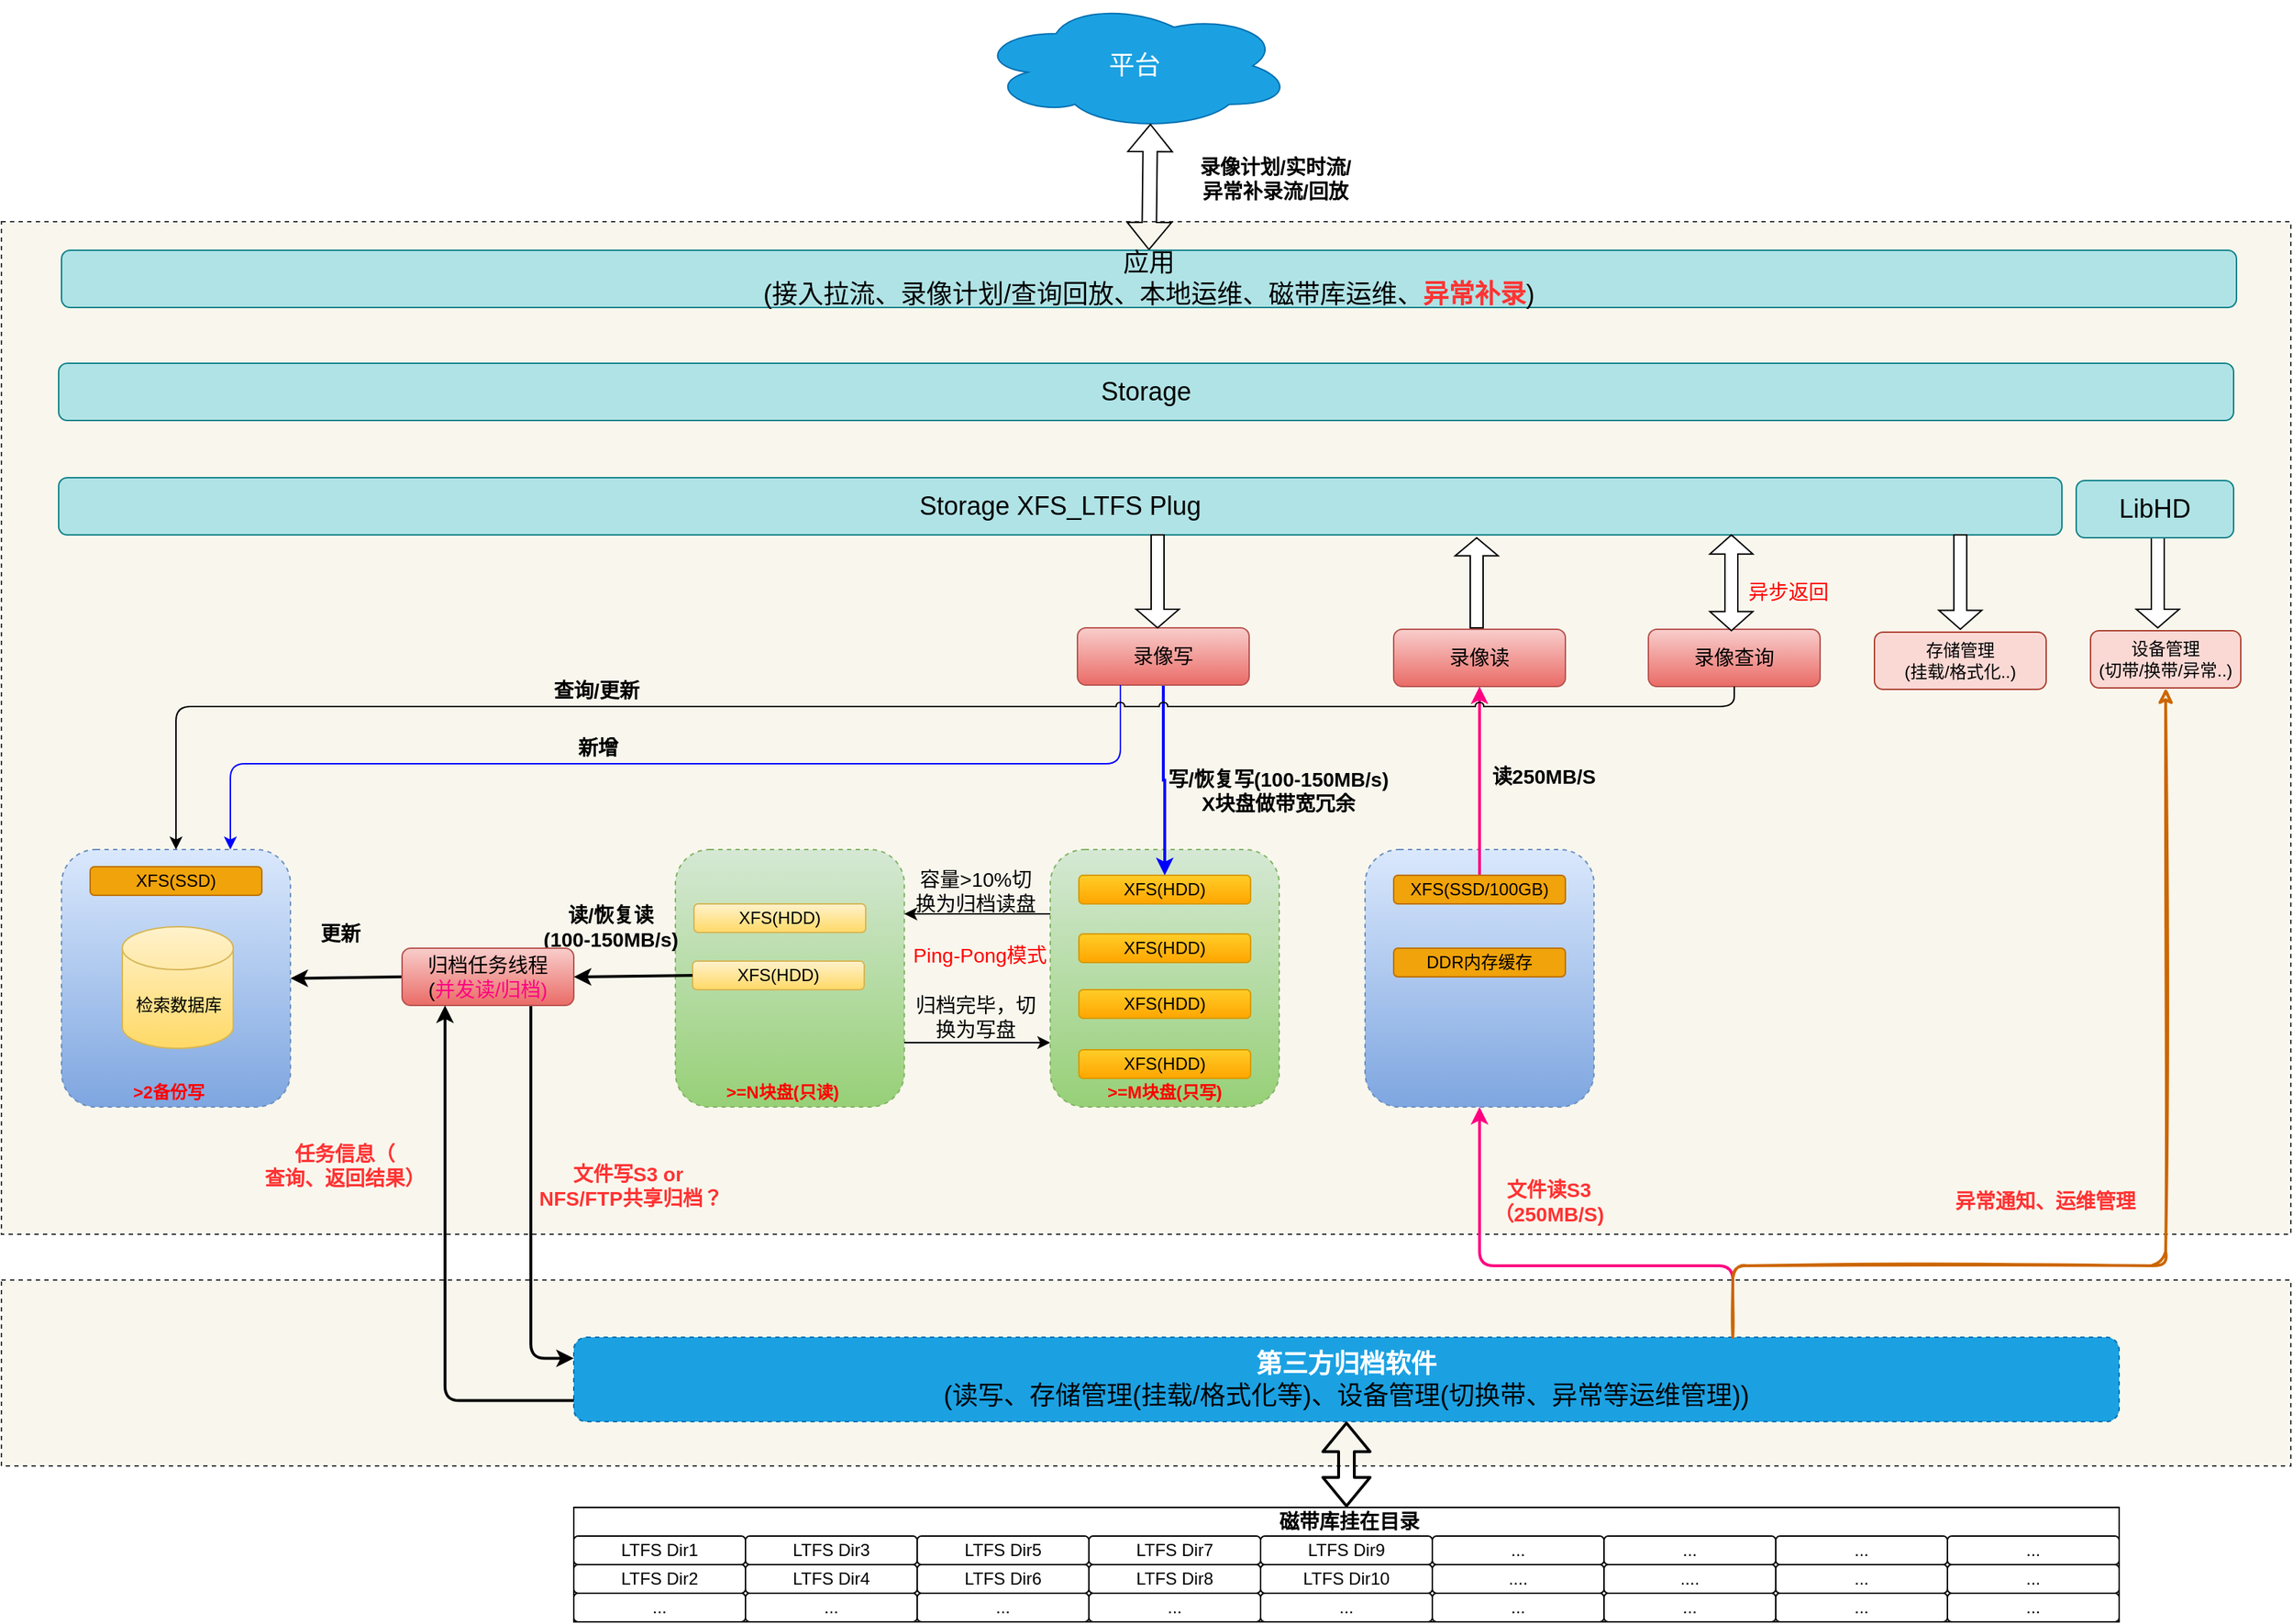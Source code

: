 <mxfile version="18.1.3" type="github">
  <diagram id="u9mpYb1wznzOvv6a-VrT" name="Page-1">
    <mxGraphModel dx="2903" dy="-11" grid="1" gridSize="10" guides="1" tooltips="1" connect="1" arrows="1" fold="1" page="1" pageScale="1" pageWidth="827" pageHeight="1169" math="0" shadow="0">
      <root>
        <mxCell id="0" />
        <mxCell id="1" parent="0" />
        <mxCell id="2YqH2nzE1Qp-mWByhdS9-1" value="" style="rounded=0;whiteSpace=wrap;html=1;fontSize=18;dashed=1;fillColor=#f9f7ed;strokeColor=#36393d;" vertex="1" parent="1">
          <mxGeometry x="-800" y="2080" width="1600" height="130" as="geometry" />
        </mxCell>
        <mxCell id="S_LZaj5Ars5HDmk3X4i3-77" value="" style="rounded=0;whiteSpace=wrap;html=1;fontSize=18;dashed=1;fillColor=#f9f7ed;strokeColor=#36393d;" parent="1" vertex="1">
          <mxGeometry x="-800" y="1340" width="1600" height="708" as="geometry" />
        </mxCell>
        <mxCell id="S_LZaj5Ars5HDmk3X4i3-2" value="" style="rounded=1;whiteSpace=wrap;html=1;dashed=1;fillColor=#d5e8d4;strokeColor=#82b366;gradientColor=#97d077;" parent="1" vertex="1">
          <mxGeometry x="-329" y="1779" width="160" height="180" as="geometry" />
        </mxCell>
        <mxCell id="S_LZaj5Ars5HDmk3X4i3-3" value="" style="rounded=1;whiteSpace=wrap;html=1;dashed=1;fillColor=#dae8fc;strokeColor=#6c8ebf;gradientColor=#7ea6e0;" parent="1" vertex="1">
          <mxGeometry x="153" y="1779" width="160" height="180" as="geometry" />
        </mxCell>
        <mxCell id="S_LZaj5Ars5HDmk3X4i3-5" style="edgeStyle=orthogonalEdgeStyle;rounded=0;orthogonalLoop=1;jettySize=auto;html=1;exitX=1;exitY=0.75;exitDx=0;exitDy=0;entryX=0;entryY=0.75;entryDx=0;entryDy=0;fontColor=#000000;" parent="1" source="S_LZaj5Ars5HDmk3X4i3-2" target="S_LZaj5Ars5HDmk3X4i3-9" edge="1">
          <mxGeometry relative="1" as="geometry" />
        </mxCell>
        <mxCell id="S_LZaj5Ars5HDmk3X4i3-7" value="" style="rounded=0;whiteSpace=wrap;html=1;" parent="1" vertex="1">
          <mxGeometry x="-400" y="2239" width="1080" height="80" as="geometry" />
        </mxCell>
        <mxCell id="S_LZaj5Ars5HDmk3X4i3-8" style="edgeStyle=orthogonalEdgeStyle;rounded=0;orthogonalLoop=1;jettySize=auto;html=1;exitX=0;exitY=0.25;exitDx=0;exitDy=0;entryX=1;entryY=0.25;entryDx=0;entryDy=0;fontColor=#FF0000;" parent="1" source="S_LZaj5Ars5HDmk3X4i3-9" target="S_LZaj5Ars5HDmk3X4i3-2" edge="1">
          <mxGeometry relative="1" as="geometry" />
        </mxCell>
        <mxCell id="S_LZaj5Ars5HDmk3X4i3-9" value="" style="rounded=1;whiteSpace=wrap;html=1;dashed=1;fillColor=#d5e8d4;gradientColor=#97d077;strokeColor=#82b366;" parent="1" vertex="1">
          <mxGeometry x="-67" y="1779" width="160" height="180" as="geometry" />
        </mxCell>
        <mxCell id="S_LZaj5Ars5HDmk3X4i3-12" value="&lt;span style=&quot;&quot;&gt;XFS(HDD)&lt;/span&gt;" style="rounded=1;whiteSpace=wrap;html=1;fillColor=#fff2cc;strokeColor=#d6b656;gradientColor=#ffd966;" parent="1" vertex="1">
          <mxGeometry x="-316" y="1817" width="120" height="20" as="geometry" />
        </mxCell>
        <mxCell id="S_LZaj5Ars5HDmk3X4i3-13" value="&lt;span style=&quot;&quot;&gt;XFS(HDD)&lt;/span&gt;" style="rounded=1;whiteSpace=wrap;html=1;fillColor=#ffcd28;gradientColor=#ffa500;strokeColor=#d79b00;" parent="1" vertex="1">
          <mxGeometry x="-47" y="1797" width="120" height="20" as="geometry" />
        </mxCell>
        <mxCell id="S_LZaj5Ars5HDmk3X4i3-14" value="&lt;span style=&quot;&quot;&gt;XFS(HDD)&lt;/span&gt;" style="rounded=1;whiteSpace=wrap;html=1;fillColor=#ffcd28;gradientColor=#ffa500;strokeColor=#d79b00;" parent="1" vertex="1">
          <mxGeometry x="-47" y="1838" width="120" height="20" as="geometry" />
        </mxCell>
        <mxCell id="S_LZaj5Ars5HDmk3X4i3-15" value="&lt;span style=&quot;&quot;&gt;XFS(HDD)&lt;/span&gt;" style="rounded=1;whiteSpace=wrap;html=1;fillColor=#ffcd28;gradientColor=#ffa500;strokeColor=#d79b00;" parent="1" vertex="1">
          <mxGeometry x="-47" y="1877" width="120" height="20" as="geometry" />
        </mxCell>
        <mxCell id="S_LZaj5Ars5HDmk3X4i3-16" value="&lt;span style=&quot;&quot;&gt;XFS(HDD)&lt;/span&gt;" style="rounded=1;whiteSpace=wrap;html=1;fillColor=#ffcd28;gradientColor=#ffa500;strokeColor=#d79b00;" parent="1" vertex="1">
          <mxGeometry x="-47" y="1919" width="120" height="20" as="geometry" />
        </mxCell>
        <mxCell id="S_LZaj5Ars5HDmk3X4i3-17" style="edgeStyle=orthogonalEdgeStyle;rounded=0;orthogonalLoop=1;jettySize=auto;html=1;exitX=0.5;exitY=1;exitDx=0;exitDy=0;entryX=0.5;entryY=0;entryDx=0;entryDy=0;strokeColor=#0000FF;strokeWidth=2;" parent="1" source="S_LZaj5Ars5HDmk3X4i3-18" target="S_LZaj5Ars5HDmk3X4i3-13" edge="1">
          <mxGeometry relative="1" as="geometry" />
        </mxCell>
        <mxCell id="S_LZaj5Ars5HDmk3X4i3-18" value="&lt;font style=&quot;font-size: 14px;&quot;&gt;录像写&lt;/font&gt;" style="rounded=1;whiteSpace=wrap;html=1;fillColor=#f8cecc;gradientColor=#ea6b66;strokeColor=#b85450;" parent="1" vertex="1">
          <mxGeometry x="-48" y="1624" width="120" height="40" as="geometry" />
        </mxCell>
        <mxCell id="S_LZaj5Ars5HDmk3X4i3-19" value="&lt;font style=&quot;font-size: 14px;&quot;&gt;录像读&lt;/font&gt;" style="rounded=1;whiteSpace=wrap;html=1;fillColor=#f8cecc;gradientColor=#ea6b66;strokeColor=#b85450;" parent="1" vertex="1">
          <mxGeometry x="173" y="1625" width="120" height="40" as="geometry" />
        </mxCell>
        <mxCell id="S_LZaj5Ars5HDmk3X4i3-20" style="edgeStyle=orthogonalEdgeStyle;rounded=0;orthogonalLoop=1;jettySize=auto;html=1;exitX=0.5;exitY=0;exitDx=0;exitDy=0;entryX=0.5;entryY=1;entryDx=0;entryDy=0;strokeColor=#FF0080;strokeWidth=2;" parent="1" source="S_LZaj5Ars5HDmk3X4i3-21" target="S_LZaj5Ars5HDmk3X4i3-19" edge="1">
          <mxGeometry relative="1" as="geometry" />
        </mxCell>
        <mxCell id="S_LZaj5Ars5HDmk3X4i3-21" value="&lt;span style=&quot;&quot;&gt;XFS(SSD/100GB)&lt;/span&gt;" style="rounded=1;whiteSpace=wrap;html=1;fillColor=#f0a30a;strokeColor=#BD7000;fontColor=#000000;" parent="1" vertex="1">
          <mxGeometry x="173" y="1797" width="120" height="20" as="geometry" />
        </mxCell>
        <mxCell id="S_LZaj5Ars5HDmk3X4i3-22" value="&lt;font style=&quot;font-size: 14px;&quot; color=&quot;#ff0000&quot;&gt;Ping-Pong模式&lt;/font&gt;" style="text;html=1;strokeColor=none;fillColor=none;align=center;verticalAlign=middle;whiteSpace=wrap;rounded=0;" parent="1" vertex="1">
          <mxGeometry x="-168" y="1838" width="104" height="30" as="geometry" />
        </mxCell>
        <mxCell id="S_LZaj5Ars5HDmk3X4i3-23" value="&lt;b&gt;&lt;font style=&quot;font-size: 14px;&quot;&gt;磁带库挂在目录&lt;/font&gt;&lt;/b&gt;" style="text;html=1;strokeColor=none;fillColor=none;align=center;verticalAlign=middle;whiteSpace=wrap;rounded=0;" parent="1" vertex="1">
          <mxGeometry x="76" y="2239" width="132" height="20" as="geometry" />
        </mxCell>
        <mxCell id="S_LZaj5Ars5HDmk3X4i3-24" value="&lt;span style=&quot;&quot;&gt;LTFS Dir1&lt;/span&gt;" style="rounded=1;whiteSpace=wrap;html=1;" parent="1" vertex="1">
          <mxGeometry x="-400" y="2259" width="120" height="20" as="geometry" />
        </mxCell>
        <mxCell id="S_LZaj5Ars5HDmk3X4i3-25" value="LTFS Dir3" style="rounded=1;whiteSpace=wrap;html=1;" parent="1" vertex="1">
          <mxGeometry x="-280" y="2259" width="120" height="20" as="geometry" />
        </mxCell>
        <mxCell id="S_LZaj5Ars5HDmk3X4i3-26" value="LTFS Dir2" style="rounded=1;whiteSpace=wrap;html=1;" parent="1" vertex="1">
          <mxGeometry x="-400" y="2279" width="120" height="20" as="geometry" />
        </mxCell>
        <mxCell id="S_LZaj5Ars5HDmk3X4i3-27" value="LTFS Dir5" style="rounded=1;whiteSpace=wrap;html=1;" parent="1" vertex="1">
          <mxGeometry x="-160" y="2259" width="120" height="20" as="geometry" />
        </mxCell>
        <mxCell id="S_LZaj5Ars5HDmk3X4i3-28" value="LTFS Dir4" style="rounded=1;whiteSpace=wrap;html=1;" parent="1" vertex="1">
          <mxGeometry x="-280" y="2279" width="120" height="20" as="geometry" />
        </mxCell>
        <mxCell id="S_LZaj5Ars5HDmk3X4i3-29" value="LTFS Dir6" style="rounded=1;whiteSpace=wrap;html=1;" parent="1" vertex="1">
          <mxGeometry x="-160" y="2279" width="120" height="20" as="geometry" />
        </mxCell>
        <mxCell id="S_LZaj5Ars5HDmk3X4i3-30" value="&lt;span style=&quot;&quot;&gt;...&lt;/span&gt;" style="rounded=1;whiteSpace=wrap;html=1;" parent="1" vertex="1">
          <mxGeometry x="-400" y="2299" width="120" height="20" as="geometry" />
        </mxCell>
        <mxCell id="S_LZaj5Ars5HDmk3X4i3-31" value="&lt;span style=&quot;&quot;&gt;...&lt;/span&gt;" style="rounded=1;whiteSpace=wrap;html=1;" parent="1" vertex="1">
          <mxGeometry x="-280" y="2299" width="120" height="20" as="geometry" />
        </mxCell>
        <mxCell id="S_LZaj5Ars5HDmk3X4i3-32" value="&lt;span style=&quot;&quot;&gt;...&lt;/span&gt;" style="rounded=1;whiteSpace=wrap;html=1;" parent="1" vertex="1">
          <mxGeometry x="-160" y="2299" width="120" height="20" as="geometry" />
        </mxCell>
        <mxCell id="S_LZaj5Ars5HDmk3X4i3-33" value="LTFS Dir7" style="rounded=1;whiteSpace=wrap;html=1;" parent="1" vertex="1">
          <mxGeometry x="-40" y="2259" width="120" height="20" as="geometry" />
        </mxCell>
        <mxCell id="S_LZaj5Ars5HDmk3X4i3-34" value="LTFS Dir8" style="rounded=1;whiteSpace=wrap;html=1;" parent="1" vertex="1">
          <mxGeometry x="-40" y="2279" width="120" height="20" as="geometry" />
        </mxCell>
        <mxCell id="S_LZaj5Ars5HDmk3X4i3-35" value="LTFS Dir9" style="rounded=1;whiteSpace=wrap;html=1;" parent="1" vertex="1">
          <mxGeometry x="80" y="2259" width="120" height="20" as="geometry" />
        </mxCell>
        <mxCell id="S_LZaj5Ars5HDmk3X4i3-36" value="LTFS Dir10" style="rounded=1;whiteSpace=wrap;html=1;" parent="1" vertex="1">
          <mxGeometry x="80" y="2279" width="120" height="20" as="geometry" />
        </mxCell>
        <mxCell id="S_LZaj5Ars5HDmk3X4i3-37" value="&lt;span style=&quot;&quot;&gt;...&lt;/span&gt;" style="rounded=1;whiteSpace=wrap;html=1;" parent="1" vertex="1">
          <mxGeometry x="-40" y="2299" width="120" height="20" as="geometry" />
        </mxCell>
        <mxCell id="S_LZaj5Ars5HDmk3X4i3-38" value="&lt;span style=&quot;&quot;&gt;...&lt;/span&gt;" style="rounded=1;whiteSpace=wrap;html=1;" parent="1" vertex="1">
          <mxGeometry x="80" y="2299" width="120" height="20" as="geometry" />
        </mxCell>
        <mxCell id="S_LZaj5Ars5HDmk3X4i3-39" value="&lt;b&gt;&lt;font color=&quot;#ff3333&quot; style=&quot;font-size: 14px;&quot;&gt;文件读S3（250MB/S)&lt;/font&gt;&lt;/b&gt;" style="text;html=1;strokeColor=none;fillColor=none;align=center;verticalAlign=middle;whiteSpace=wrap;rounded=0;" parent="1" vertex="1">
          <mxGeometry x="233" y="2010" width="97" height="29" as="geometry" />
        </mxCell>
        <mxCell id="S_LZaj5Ars5HDmk3X4i3-40" value="&lt;b&gt;&lt;font style=&quot;font-size: 14px;&quot;&gt;写/恢复写(100-150MB/s)&lt;br&gt;X块盘做带宽冗余&lt;/font&gt;&lt;br&gt;&lt;/b&gt;" style="text;html=1;strokeColor=none;fillColor=none;align=center;verticalAlign=middle;whiteSpace=wrap;rounded=0;" parent="1" vertex="1">
          <mxGeometry x="12" y="1718" width="161" height="40" as="geometry" />
        </mxCell>
        <mxCell id="S_LZaj5Ars5HDmk3X4i3-41" value="&lt;b&gt;&lt;font style=&quot;font-size: 14px;&quot;&gt;读/恢复读&lt;br&gt;(100-150MB/s)&lt;/font&gt;&lt;br&gt;&lt;/b&gt;" style="text;html=1;strokeColor=none;fillColor=none;align=center;verticalAlign=middle;whiteSpace=wrap;rounded=0;" parent="1" vertex="1">
          <mxGeometry x="-444" y="1818" width="140" height="30" as="geometry" />
        </mxCell>
        <mxCell id="S_LZaj5Ars5HDmk3X4i3-42" value="&lt;font style=&quot;font-size: 14px;&quot;&gt;容量&amp;gt;10%切换为归档读盘&lt;/font&gt;" style="text;html=1;strokeColor=none;fillColor=none;align=center;verticalAlign=middle;whiteSpace=wrap;rounded=0;" parent="1" vertex="1">
          <mxGeometry x="-164" y="1789" width="90" height="38" as="geometry" />
        </mxCell>
        <mxCell id="S_LZaj5Ars5HDmk3X4i3-43" value="&lt;font style=&quot;font-size: 14px;&quot;&gt;归档完毕，切换为写盘&lt;/font&gt;" style="text;html=1;strokeColor=none;fillColor=none;align=center;verticalAlign=middle;whiteSpace=wrap;rounded=0;" parent="1" vertex="1">
          <mxGeometry x="-164" y="1877" width="90" height="38" as="geometry" />
        </mxCell>
        <mxCell id="S_LZaj5Ars5HDmk3X4i3-44" value="&lt;b&gt;&lt;font color=&quot;#ff0000&quot;&gt;&amp;gt;=N块盘(只读)&lt;/font&gt;&lt;/b&gt;" style="text;html=1;strokeColor=none;fillColor=none;align=center;verticalAlign=middle;whiteSpace=wrap;rounded=0;" parent="1" vertex="1">
          <mxGeometry x="-299" y="1939" width="90" height="20" as="geometry" />
        </mxCell>
        <mxCell id="S_LZaj5Ars5HDmk3X4i3-45" value="&lt;b&gt;&lt;font color=&quot;#ff0000&quot;&gt;&amp;gt;=M块盘(只写)&lt;/font&gt;&lt;/b&gt;" style="text;html=1;strokeColor=none;fillColor=none;align=center;verticalAlign=middle;whiteSpace=wrap;rounded=0;" parent="1" vertex="1">
          <mxGeometry x="-32" y="1939" width="90" height="20" as="geometry" />
        </mxCell>
        <mxCell id="S_LZaj5Ars5HDmk3X4i3-46" value="&lt;b&gt;&lt;font style=&quot;font-size: 14px;&quot;&gt;新增&lt;/font&gt;&lt;/b&gt;" style="text;html=1;strokeColor=none;fillColor=none;align=center;verticalAlign=middle;whiteSpace=wrap;rounded=0;" parent="1" vertex="1">
          <mxGeometry x="-428" y="1698" width="90" height="20" as="geometry" />
        </mxCell>
        <mxCell id="S_LZaj5Ars5HDmk3X4i3-47" value="&lt;b&gt;&lt;font style=&quot;font-size: 14px;&quot;&gt;读250MB/S&lt;/font&gt;&lt;/b&gt;" style="text;html=1;strokeColor=none;fillColor=none;align=center;verticalAlign=middle;whiteSpace=wrap;rounded=0;" parent="1" vertex="1">
          <mxGeometry x="233" y="1718" width="90" height="20" as="geometry" />
        </mxCell>
        <mxCell id="S_LZaj5Ars5HDmk3X4i3-48" value="DDR内存缓存" style="rounded=1;whiteSpace=wrap;html=1;fillColor=#f0a30a;strokeColor=#BD7000;fontColor=#000000;" parent="1" vertex="1">
          <mxGeometry x="173" y="1848" width="120" height="20" as="geometry" />
        </mxCell>
        <mxCell id="S_LZaj5Ars5HDmk3X4i3-49" value="&lt;b&gt;&lt;font color=&quot;#ff3333&quot; style=&quot;font-size: 14px;&quot;&gt;文件写S3 or&amp;nbsp;&lt;br&gt;NFS/FTP共享归档？&lt;/font&gt;&lt;/b&gt;" style="text;html=1;strokeColor=none;fillColor=none;align=center;verticalAlign=middle;whiteSpace=wrap;rounded=0;" parent="1" vertex="1">
          <mxGeometry x="-435" y="1999" width="150" height="29" as="geometry" />
        </mxCell>
        <mxCell id="S_LZaj5Ars5HDmk3X4i3-50" value="" style="rounded=1;whiteSpace=wrap;html=1;dashed=1;fillColor=#dae8fc;strokeColor=#6c8ebf;gradientColor=#7ea6e0;" parent="1" vertex="1">
          <mxGeometry x="-758" y="1779" width="160" height="180" as="geometry" />
        </mxCell>
        <mxCell id="S_LZaj5Ars5HDmk3X4i3-52" style="edgeStyle=orthogonalEdgeStyle;rounded=1;orthogonalLoop=1;jettySize=auto;html=1;exitX=0.25;exitY=1;exitDx=0;exitDy=0;fontColor=#FF0000;strokeColor=#0000FF;jumpStyle=arc;" parent="1" source="S_LZaj5Ars5HDmk3X4i3-18" edge="1">
          <mxGeometry relative="1" as="geometry">
            <mxPoint x="-640" y="1779" as="targetPoint" />
            <Array as="points">
              <mxPoint x="-18" y="1719" />
              <mxPoint x="-640" y="1719" />
            </Array>
          </mxGeometry>
        </mxCell>
        <mxCell id="S_LZaj5Ars5HDmk3X4i3-53" value="&lt;span style=&quot;&quot;&gt;XFS(SSD)&lt;/span&gt;" style="rounded=1;whiteSpace=wrap;html=1;fillColor=#f0a30a;strokeColor=#BD7000;fontColor=#000000;" parent="1" vertex="1">
          <mxGeometry x="-738" y="1791" width="120" height="20" as="geometry" />
        </mxCell>
        <mxCell id="S_LZaj5Ars5HDmk3X4i3-54" value="检索数据库" style="shape=cylinder3;whiteSpace=wrap;html=1;boundedLbl=1;backgroundOutline=1;size=15;fillColor=#fff2cc;gradientColor=#ffd966;strokeColor=#d6b656;" parent="1" vertex="1">
          <mxGeometry x="-715.5" y="1833" width="77.5" height="85" as="geometry" />
        </mxCell>
        <mxCell id="S_LZaj5Ars5HDmk3X4i3-55" value="&lt;b&gt;&lt;font style=&quot;font-size: 14px;&quot;&gt;更新&lt;/font&gt;&lt;/b&gt;" style="text;html=1;strokeColor=none;fillColor=none;align=center;verticalAlign=middle;whiteSpace=wrap;rounded=0;" parent="1" vertex="1">
          <mxGeometry x="-598" y="1828" width="70" height="20" as="geometry" />
        </mxCell>
        <mxCell id="S_LZaj5Ars5HDmk3X4i3-56" value="&lt;b&gt;&lt;font style=&quot;font-size: 14px;&quot;&gt;查询/更新&lt;/font&gt;&lt;/b&gt;" style="text;html=1;strokeColor=none;fillColor=none;align=center;verticalAlign=middle;whiteSpace=wrap;rounded=0;" parent="1" vertex="1">
          <mxGeometry x="-419" y="1658" width="70" height="20" as="geometry" />
        </mxCell>
        <mxCell id="S_LZaj5Ars5HDmk3X4i3-57" value="&lt;font style=&quot;font-size: 18px;&quot;&gt;Storage XFS_LTFS Plug&lt;/font&gt;" style="rounded=1;whiteSpace=wrap;html=1;fillColor=#b0e3e6;strokeColor=#0e8088;" parent="1" vertex="1">
          <mxGeometry x="-760" y="1519" width="1400" height="40" as="geometry" />
        </mxCell>
        <mxCell id="S_LZaj5Ars5HDmk3X4i3-58" value="&lt;font style=&quot;font-size: 18px;&quot;&gt;Storage&lt;/font&gt;" style="rounded=1;whiteSpace=wrap;html=1;fillColor=#b0e3e6;strokeColor=#0e8088;" parent="1" vertex="1">
          <mxGeometry x="-760" y="1439" width="1520" height="40" as="geometry" />
        </mxCell>
        <mxCell id="S_LZaj5Ars5HDmk3X4i3-59" value="" style="shape=singleArrow;direction=south;whiteSpace=wrap;html=1;fontColor=#FF0000;" parent="1" vertex="1">
          <mxGeometry x="-7" y="1559" width="30" height="65" as="geometry" />
        </mxCell>
        <mxCell id="S_LZaj5Ars5HDmk3X4i3-60" value="&lt;span style=&quot;&quot;&gt;XFS(HDD)&lt;/span&gt;" style="rounded=1;whiteSpace=wrap;html=1;fillColor=#fff2cc;strokeColor=#d6b656;gradientColor=#ffd966;" parent="1" vertex="1">
          <mxGeometry x="-317" y="1857" width="120" height="20" as="geometry" />
        </mxCell>
        <mxCell id="S_LZaj5Ars5HDmk3X4i3-62" value="存储管理&lt;br&gt;(挂载/格式化..)" style="rounded=1;whiteSpace=wrap;html=1;fillColor=#fad9d5;strokeColor=#ae4132;" parent="1" vertex="1">
          <mxGeometry x="509" y="1627" width="120" height="40" as="geometry" />
        </mxCell>
        <mxCell id="S_LZaj5Ars5HDmk3X4i3-63" value="&lt;font style=&quot;font-size: 14px;&quot;&gt;录像查询&lt;/font&gt;" style="rounded=1;whiteSpace=wrap;html=1;fillColor=#f8cecc;gradientColor=#ea6b66;strokeColor=#b85450;" parent="1" vertex="1">
          <mxGeometry x="351" y="1625" width="120" height="40" as="geometry" />
        </mxCell>
        <mxCell id="S_LZaj5Ars5HDmk3X4i3-64" style="edgeStyle=orthogonalEdgeStyle;rounded=1;orthogonalLoop=1;jettySize=auto;html=1;exitX=0.5;exitY=1;exitDx=0;exitDy=0;entryX=0.5;entryY=0;entryDx=0;entryDy=0;fontColor=#FF0000;strokeColor=#000000;jumpStyle=arc;strokeWidth=1;" parent="1" source="S_LZaj5Ars5HDmk3X4i3-63" target="S_LZaj5Ars5HDmk3X4i3-50" edge="1">
          <mxGeometry relative="1" as="geometry">
            <Array as="points">
              <mxPoint x="411" y="1679" />
              <mxPoint x="-678" y="1679" />
            </Array>
          </mxGeometry>
        </mxCell>
        <mxCell id="S_LZaj5Ars5HDmk3X4i3-65" value="" style="shape=doubleArrow;direction=south;whiteSpace=wrap;html=1;fontColor=#FF0080;" parent="1" vertex="1">
          <mxGeometry x="394" y="1559" width="30" height="67" as="geometry" />
        </mxCell>
        <mxCell id="S_LZaj5Ars5HDmk3X4i3-66" value="" style="shape=singleArrow;direction=south;whiteSpace=wrap;html=1;fontColor=#FF0000;rotation=-180;" parent="1" vertex="1">
          <mxGeometry x="216" y="1561" width="30" height="63" as="geometry" />
        </mxCell>
        <mxCell id="S_LZaj5Ars5HDmk3X4i3-67" value="&lt;font style=&quot;font-size: 14px;&quot; color=&quot;#ff0000&quot;&gt;异步返回&lt;/font&gt;" style="text;html=1;strokeColor=none;fillColor=none;align=center;verticalAlign=middle;whiteSpace=wrap;rounded=0;" parent="1" vertex="1">
          <mxGeometry x="409" y="1589" width="80" height="20" as="geometry" />
        </mxCell>
        <mxCell id="S_LZaj5Ars5HDmk3X4i3-68" value="" style="shape=singleArrow;direction=south;whiteSpace=wrap;html=1;fontColor=#FF0000;" parent="1" vertex="1">
          <mxGeometry x="554" y="1559" width="30" height="66" as="geometry" />
        </mxCell>
        <mxCell id="S_LZaj5Ars5HDmk3X4i3-69" value="&lt;font color=&quot;#ff0000&quot;&gt;&lt;b&gt;&amp;gt;2备份写&lt;/b&gt;&lt;/font&gt;" style="text;html=1;strokeColor=none;fillColor=none;align=center;verticalAlign=middle;whiteSpace=wrap;rounded=0;" parent="1" vertex="1">
          <mxGeometry x="-728" y="1939" width="90" height="20" as="geometry" />
        </mxCell>
        <mxCell id="S_LZaj5Ars5HDmk3X4i3-96" style="edgeStyle=orthogonalEdgeStyle;rounded=1;jumpStyle=arc;orthogonalLoop=1;jettySize=auto;html=1;exitX=0.75;exitY=0;exitDx=0;exitDy=0;entryX=0.5;entryY=1;entryDx=0;entryDy=0;fontSize=14;fontColor=#FF0080;strokeColor=#FF0080;strokeWidth=2;" parent="1" source="S_LZaj5Ars5HDmk3X4i3-70" target="S_LZaj5Ars5HDmk3X4i3-3" edge="1">
          <mxGeometry relative="1" as="geometry">
            <Array as="points">
              <mxPoint x="410" y="2070" />
              <mxPoint x="233" y="2070" />
            </Array>
          </mxGeometry>
        </mxCell>
        <mxCell id="S_LZaj5Ars5HDmk3X4i3-70" value="&lt;span style=&quot;font-size: 18px;&quot;&gt;&lt;b&gt;第三方归档软件&lt;/b&gt;&lt;br&gt;&lt;font color=&quot;#000000&quot;&gt;(读写、存储管理(挂载/格式化等)、设备管理(切换带、异常等运维管理))&lt;/font&gt;&lt;/span&gt;" style="rounded=1;whiteSpace=wrap;html=1;fillColor=#1ba1e2;strokeColor=#006EAF;fontColor=#ffffff;dashed=1;" parent="1" vertex="1">
          <mxGeometry x="-400" y="2120" width="1080" height="59" as="geometry" />
        </mxCell>
        <mxCell id="S_LZaj5Ars5HDmk3X4i3-72" value="平台" style="ellipse;shape=cloud;whiteSpace=wrap;html=1;fontSize=18;fillColor=#1ba1e2;strokeColor=#006EAF;fontColor=#ffffff;" parent="1" vertex="1">
          <mxGeometry x="-118" y="1186" width="220" height="90" as="geometry" />
        </mxCell>
        <mxCell id="S_LZaj5Ars5HDmk3X4i3-74" value="&lt;b&gt;&lt;font style=&quot;font-size: 14px;&quot;&gt;录像计划/实时流/&lt;br&gt;异常补录流/回放&lt;/font&gt;&lt;/b&gt;" style="text;html=1;strokeColor=none;fillColor=none;align=center;verticalAlign=middle;whiteSpace=wrap;rounded=0;" parent="1" vertex="1">
          <mxGeometry x="28" y="1290" width="125" height="39" as="geometry" />
        </mxCell>
        <mxCell id="S_LZaj5Ars5HDmk3X4i3-79" value="" style="shape=flexArrow;endArrow=classic;startArrow=classic;html=1;rounded=0;fontSize=18;entryX=0.55;entryY=0.95;entryDx=0;entryDy=0;entryPerimeter=0;exitX=0.5;exitY=0;exitDx=0;exitDy=0;" parent="1" source="S_LZaj5Ars5HDmk3X4i3-131" target="S_LZaj5Ars5HDmk3X4i3-72" edge="1">
          <mxGeometry width="100" height="100" relative="1" as="geometry">
            <mxPoint y="1340" as="sourcePoint" />
            <mxPoint x="180" y="1339" as="targetPoint" />
          </mxGeometry>
        </mxCell>
        <mxCell id="S_LZaj5Ars5HDmk3X4i3-80" value="..." style="rounded=1;whiteSpace=wrap;html=1;" parent="1" vertex="1">
          <mxGeometry x="200" y="2259" width="120" height="20" as="geometry" />
        </mxCell>
        <mxCell id="S_LZaj5Ars5HDmk3X4i3-81" value="...." style="rounded=1;whiteSpace=wrap;html=1;" parent="1" vertex="1">
          <mxGeometry x="200" y="2279" width="120" height="20" as="geometry" />
        </mxCell>
        <mxCell id="S_LZaj5Ars5HDmk3X4i3-82" value="&lt;span style=&quot;&quot;&gt;...&lt;/span&gt;" style="rounded=1;whiteSpace=wrap;html=1;" parent="1" vertex="1">
          <mxGeometry x="200" y="2299" width="120" height="20" as="geometry" />
        </mxCell>
        <mxCell id="S_LZaj5Ars5HDmk3X4i3-83" value="..." style="rounded=1;whiteSpace=wrap;html=1;" parent="1" vertex="1">
          <mxGeometry x="320" y="2259" width="120" height="20" as="geometry" />
        </mxCell>
        <mxCell id="S_LZaj5Ars5HDmk3X4i3-84" value="...." style="rounded=1;whiteSpace=wrap;html=1;" parent="1" vertex="1">
          <mxGeometry x="320" y="2279" width="120" height="20" as="geometry" />
        </mxCell>
        <mxCell id="S_LZaj5Ars5HDmk3X4i3-85" value="&lt;span style=&quot;&quot;&gt;...&lt;/span&gt;" style="rounded=1;whiteSpace=wrap;html=1;" parent="1" vertex="1">
          <mxGeometry x="320" y="2299" width="120" height="20" as="geometry" />
        </mxCell>
        <mxCell id="S_LZaj5Ars5HDmk3X4i3-86" value="..." style="rounded=1;whiteSpace=wrap;html=1;" parent="1" vertex="1">
          <mxGeometry x="440" y="2259" width="120" height="20" as="geometry" />
        </mxCell>
        <mxCell id="S_LZaj5Ars5HDmk3X4i3-87" value="..." style="rounded=1;whiteSpace=wrap;html=1;" parent="1" vertex="1">
          <mxGeometry x="440" y="2279" width="120" height="20" as="geometry" />
        </mxCell>
        <mxCell id="S_LZaj5Ars5HDmk3X4i3-88" value="&lt;span style=&quot;&quot;&gt;...&lt;/span&gt;" style="rounded=1;whiteSpace=wrap;html=1;" parent="1" vertex="1">
          <mxGeometry x="440" y="2299" width="120" height="20" as="geometry" />
        </mxCell>
        <mxCell id="S_LZaj5Ars5HDmk3X4i3-94" value="&lt;font color=&quot;#ff3333&quot;&gt;&lt;span style=&quot;font-size: 14px;&quot;&gt;&lt;b&gt;任务信息（&lt;br&gt;查询、返回结果）&lt;/b&gt;&lt;/span&gt;&lt;/font&gt;" style="text;html=1;strokeColor=none;fillColor=none;align=center;verticalAlign=middle;whiteSpace=wrap;rounded=0;" parent="1" vertex="1">
          <mxGeometry x="-630" y="1980" width="140" height="39" as="geometry" />
        </mxCell>
        <mxCell id="S_LZaj5Ars5HDmk3X4i3-111" style="edgeStyle=orthogonalEdgeStyle;jumpStyle=arc;orthogonalLoop=1;jettySize=auto;html=1;exitX=0.75;exitY=1;exitDx=0;exitDy=0;entryX=0;entryY=0.25;entryDx=0;entryDy=0;fontSize=14;fontColor=#FF3333;strokeColor=#000000;rounded=1;strokeWidth=2;" parent="1" source="S_LZaj5Ars5HDmk3X4i3-98" target="S_LZaj5Ars5HDmk3X4i3-70" edge="1">
          <mxGeometry relative="1" as="geometry" />
        </mxCell>
        <mxCell id="S_LZaj5Ars5HDmk3X4i3-121" style="edgeStyle=orthogonalEdgeStyle;rounded=1;jumpStyle=arc;orthogonalLoop=1;jettySize=auto;html=1;exitX=0;exitY=0.5;exitDx=0;exitDy=0;fontSize=14;fontColor=#FF3333;strokeColor=#000000;strokeWidth=2;" parent="1" source="S_LZaj5Ars5HDmk3X4i3-98" target="S_LZaj5Ars5HDmk3X4i3-50" edge="1">
          <mxGeometry relative="1" as="geometry" />
        </mxCell>
        <mxCell id="S_LZaj5Ars5HDmk3X4i3-98" value="&lt;font style=&quot;font-size: 14px;&quot;&gt;归档任务线程&lt;br&gt;(&lt;font color=&quot;#ff0080&quot;&gt;并发读/归档)&lt;/font&gt;&lt;/font&gt;" style="rounded=1;whiteSpace=wrap;html=1;fillColor=#f8cecc;gradientColor=#ea6b66;strokeColor=#b85450;" parent="1" vertex="1">
          <mxGeometry x="-520" y="1848" width="120" height="40" as="geometry" />
        </mxCell>
        <mxCell id="S_LZaj5Ars5HDmk3X4i3-119" style="edgeStyle=orthogonalEdgeStyle;rounded=1;jumpStyle=arc;orthogonalLoop=1;jettySize=auto;html=1;fontSize=14;fontColor=#FF3333;strokeColor=#000000;strokeWidth=2;entryX=1;entryY=0.5;entryDx=0;entryDy=0;" parent="1" source="S_LZaj5Ars5HDmk3X4i3-60" target="S_LZaj5Ars5HDmk3X4i3-98" edge="1">
          <mxGeometry relative="1" as="geometry">
            <mxPoint x="-340" y="1848" as="targetPoint" />
          </mxGeometry>
        </mxCell>
        <mxCell id="S_LZaj5Ars5HDmk3X4i3-105" style="edgeStyle=orthogonalEdgeStyle;jumpStyle=arc;orthogonalLoop=1;jettySize=auto;html=1;exitX=0;exitY=0.75;exitDx=0;exitDy=0;entryX=0.25;entryY=1;entryDx=0;entryDy=0;fontSize=14;fontColor=#FF3333;strokeColor=#000000;rounded=1;strokeWidth=2;" parent="1" source="S_LZaj5Ars5HDmk3X4i3-70" target="S_LZaj5Ars5HDmk3X4i3-98" edge="1">
          <mxGeometry relative="1" as="geometry" />
        </mxCell>
        <mxCell id="S_LZaj5Ars5HDmk3X4i3-123" value="" style="shape=flexArrow;endArrow=classic;startArrow=classic;html=1;rounded=1;fontSize=14;fontColor=#FF3333;strokeColor=#000000;strokeWidth=2;jumpStyle=arc;entryX=0.5;entryY=1;entryDx=0;entryDy=0;" parent="1" source="S_LZaj5Ars5HDmk3X4i3-7" target="S_LZaj5Ars5HDmk3X4i3-70" edge="1">
          <mxGeometry width="100" height="100" relative="1" as="geometry">
            <mxPoint x="140" y="2199" as="sourcePoint" />
            <mxPoint x="173" y="2349" as="targetPoint" />
          </mxGeometry>
        </mxCell>
        <mxCell id="S_LZaj5Ars5HDmk3X4i3-124" value="设备管理&lt;br&gt;(切带/换带/异常..)" style="rounded=1;whiteSpace=wrap;html=1;fillColor=#fad9d5;strokeColor=#ae4132;" parent="1" vertex="1">
          <mxGeometry x="660" y="1626" width="105" height="40" as="geometry" />
        </mxCell>
        <mxCell id="S_LZaj5Ars5HDmk3X4i3-133" style="edgeStyle=orthogonalEdgeStyle;rounded=1;sketch=1;jumpStyle=arc;orthogonalLoop=1;jettySize=auto;html=1;exitX=0.75;exitY=0;exitDx=0;exitDy=0;entryX=0.5;entryY=1;entryDx=0;entryDy=0;fontSize=14;fontColor=#000000;strokeColor=#CC6600;strokeWidth=2;" parent="1" source="S_LZaj5Ars5HDmk3X4i3-70" target="S_LZaj5Ars5HDmk3X4i3-124" edge="1">
          <mxGeometry relative="1" as="geometry">
            <Array as="points">
              <mxPoint x="410" y="2070" />
              <mxPoint x="713" y="2070" />
            </Array>
          </mxGeometry>
        </mxCell>
        <mxCell id="S_LZaj5Ars5HDmk3X4i3-126" value="" style="shape=singleArrow;direction=south;whiteSpace=wrap;html=1;fontColor=#FF0000;" parent="1" vertex="1">
          <mxGeometry x="692" y="1559" width="30" height="65" as="geometry" />
        </mxCell>
        <mxCell id="S_LZaj5Ars5HDmk3X4i3-125" value="&lt;font style=&quot;font-size: 18px;&quot;&gt;LibHD&lt;/font&gt;" style="rounded=1;whiteSpace=wrap;html=1;fillColor=#b0e3e6;strokeColor=#0e8088;" parent="1" vertex="1">
          <mxGeometry x="650" y="1521" width="110" height="40" as="geometry" />
        </mxCell>
        <mxCell id="S_LZaj5Ars5HDmk3X4i3-127" value="..." style="rounded=1;whiteSpace=wrap;html=1;" parent="1" vertex="1">
          <mxGeometry x="560" y="2259" width="120" height="20" as="geometry" />
        </mxCell>
        <mxCell id="S_LZaj5Ars5HDmk3X4i3-128" value="..." style="rounded=1;whiteSpace=wrap;html=1;" parent="1" vertex="1">
          <mxGeometry x="560" y="2279" width="120" height="20" as="geometry" />
        </mxCell>
        <mxCell id="S_LZaj5Ars5HDmk3X4i3-129" value="&lt;span style=&quot;&quot;&gt;...&lt;/span&gt;" style="rounded=1;whiteSpace=wrap;html=1;" parent="1" vertex="1">
          <mxGeometry x="560" y="2299" width="120" height="20" as="geometry" />
        </mxCell>
        <mxCell id="S_LZaj5Ars5HDmk3X4i3-131" value="&lt;span style=&quot;font-size: 18px;&quot;&gt;应用&lt;br&gt;(接入拉流、录像计划/查询回放、本地运维、磁带库运维、&lt;font color=&quot;#ff3333&quot;&gt;&lt;b&gt;异常补录&lt;/b&gt;&lt;/font&gt;)&lt;/span&gt;" style="rounded=1;whiteSpace=wrap;html=1;fillColor=#b0e3e6;strokeColor=#0e8088;" parent="1" vertex="1">
          <mxGeometry x="-758" y="1360" width="1520" height="40" as="geometry" />
        </mxCell>
        <mxCell id="S_LZaj5Ars5HDmk3X4i3-135" value="&lt;font color=&quot;#ff3333&quot;&gt;&lt;span style=&quot;font-size: 14px;&quot;&gt;&lt;b&gt;异常通知、运维管理&lt;/b&gt;&lt;/span&gt;&lt;/font&gt;" style="text;html=1;strokeColor=none;fillColor=none;align=center;verticalAlign=middle;whiteSpace=wrap;rounded=0;" parent="1" vertex="1">
          <mxGeometry x="560" y="2010" width="137" height="29" as="geometry" />
        </mxCell>
      </root>
    </mxGraphModel>
  </diagram>
</mxfile>
